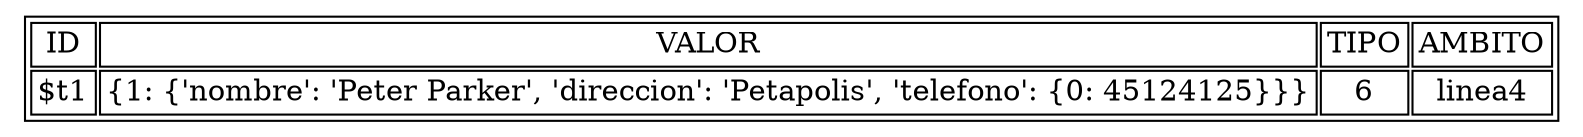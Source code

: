 digraph H {
aHtmlTable [
shape=plaintext
label=<
<table border='1' cellborder='1'>
<tr>
<td>ID</td>
<td>VALOR</td>
<td>TIPO</td>
<td>AMBITO</td>
</tr>
<tr>
<td>$t1</td>
<td>{1: {'nombre': 'Peter Parker', 'direccion': 'Petapolis', 'telefono': {0: 45124125}}}</td>
<td>6</td>
<td>linea4</td>
</tr>
</table>
>];
}
